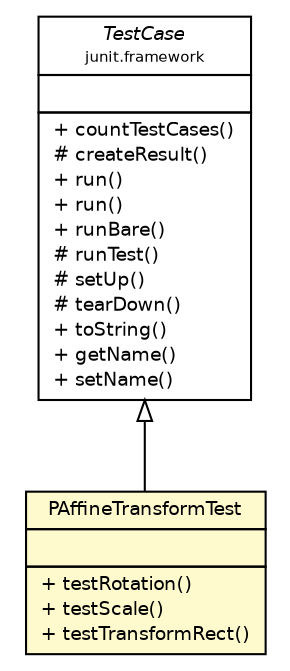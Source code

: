 #!/usr/local/bin/dot
#
# Class diagram 
# Generated by UmlGraph version 4.6 (http://www.spinellis.gr/sw/umlgraph)
#

digraph G {
	edge [fontname="Helvetica",fontsize=10,labelfontname="Helvetica",labelfontsize=10];
	node [fontname="Helvetica",fontsize=10,shape=plaintext];
	// edu.umd.cs.piccolo.util.PAffineTransformTest
	c67 [label=<<table border="0" cellborder="1" cellspacing="0" cellpadding="2" port="p" bgcolor="lemonChiffon" href="./PAffineTransformTest.html">
		<tr><td><table border="0" cellspacing="0" cellpadding="1">
			<tr><td> PAffineTransformTest </td></tr>
		</table></td></tr>
		<tr><td><table border="0" cellspacing="0" cellpadding="1">
			<tr><td align="left">  </td></tr>
		</table></td></tr>
		<tr><td><table border="0" cellspacing="0" cellpadding="1">
			<tr><td align="left"> + testRotation() </td></tr>
			<tr><td align="left"> + testScale() </td></tr>
			<tr><td align="left"> + testTransformRect() </td></tr>
		</table></td></tr>
		</table>>, fontname="Helvetica", fontcolor="black", fontsize=9.0];
	//edu.umd.cs.piccolo.util.PAffineTransformTest extends junit.framework.TestCase
	c96:p -> c67:p [dir=back,arrowtail=empty];
	// junit.framework.TestCase
	c96 [label=<<table border="0" cellborder="1" cellspacing="0" cellpadding="2" port="p">
		<tr><td><table border="0" cellspacing="0" cellpadding="1">
			<tr><td><font face="Helvetica-Oblique"> TestCase </font></td></tr>
			<tr><td><font point-size="7.0"> junit.framework </font></td></tr>
		</table></td></tr>
		<tr><td><table border="0" cellspacing="0" cellpadding="1">
			<tr><td align="left">  </td></tr>
		</table></td></tr>
		<tr><td><table border="0" cellspacing="0" cellpadding="1">
			<tr><td align="left"> + countTestCases() </td></tr>
			<tr><td align="left"> # createResult() </td></tr>
			<tr><td align="left"> + run() </td></tr>
			<tr><td align="left"> + run() </td></tr>
			<tr><td align="left"> + runBare() </td></tr>
			<tr><td align="left"> # runTest() </td></tr>
			<tr><td align="left"> # setUp() </td></tr>
			<tr><td align="left"> # tearDown() </td></tr>
			<tr><td align="left"> + toString() </td></tr>
			<tr><td align="left"> + getName() </td></tr>
			<tr><td align="left"> + setName() </td></tr>
		</table></td></tr>
		</table>>, fontname="Helvetica", fontcolor="black", fontsize=9.0];
}

